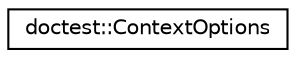 digraph "Graphical Class Hierarchy"
{
 // LATEX_PDF_SIZE
  edge [fontname="Helvetica",fontsize="10",labelfontname="Helvetica",labelfontsize="10"];
  node [fontname="Helvetica",fontsize="10",shape=record];
  rankdir="LR";
  Node0 [label="doctest::ContextOptions",height=0.2,width=0.4,color="black", fillcolor="white", style="filled",URL="$structdoctest_1_1_context_options.html",tooltip="OCLINT too many fields."];
}
